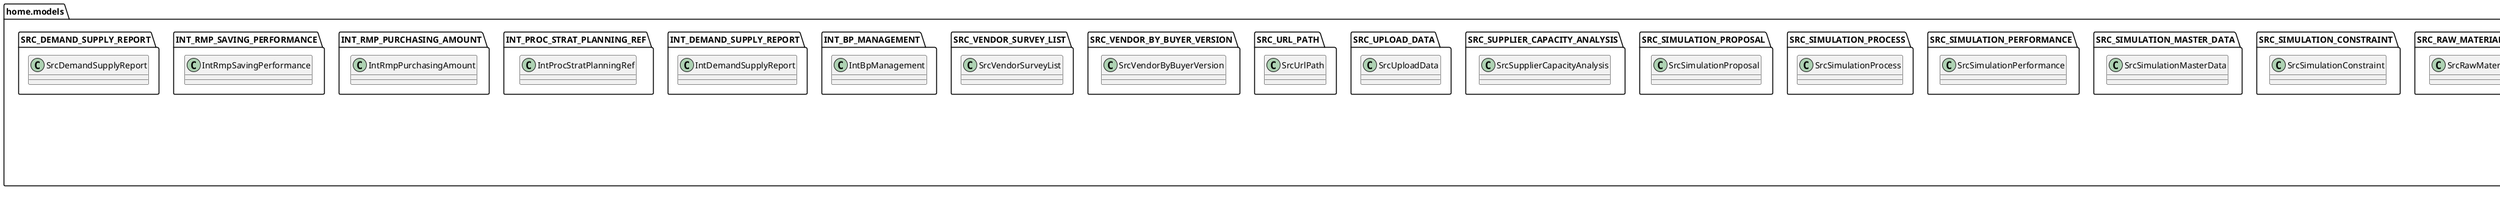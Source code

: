@startuml home.models
!pragma useIntermediatePackages false

class home.models.DM_ALLOCATION_SAVING_MAX_RATIO.DmAllocationSavingMaxRatio {
}
class home.models.DM_BP_NEGO_CHIP_ANAL_RESULT.DmBpNegoChipAnalResult {
}
class home.models.DM_BUNDLE_DEAL_CAL.DmBundleDealCal {
}
class home.models.DM_CRITICAL_MTRL_INFO_RPT.DmCriticalMtrlInfoRpt {
}
class home.models.DM_CRITICAL_RAW_MTRL_INFO.DmCriticalRawMtrlInfo {
}
class home.models.DM_CRITICAL_RAW_MTRL_INFO_RPT.DmCriticalRawMtrlInfoRpt {
}
class home.models.DM_CURRENT_STOCK.DmCurrentStock {
}
class home.models.DM_DATA_INTEGRITY_CHECK_REPORT.DmDataIntegrityCheckReport {
}
class home.models.DM_DEMAND_SUPPLY_REPORT.DmDemandSupplyReport {
}
class home.models.DM_EOL_DATA.DmEolData {
}
class home.models.DM_EVENT_MASTER_RECORD.DmEventMasterRecord {
}
class home.models.DM_FCST_SAVING_PERFORMANCE.DmFcstSavingPerformance {
}
class home.models.DM_HIS_SAVING_PERFORMANCE.DmHisSavingPerformance {
}
class home.models.DM_HIS_YEAR_PURCHASING_AMT.DmHisYearPurchasingAmt {
}
class home.models.DM_HOMEPAGE_KPI_INIT.DmHomepageKpiInit {
}
class home.models.DM_OPPORTUNITY_COST_ANALYSIS.DmOpportunityCostAnalysis {
}
class home.models.DM_PROCUREMENT_STRATEGY_RPT.DmProcurementStrategyRpt {
}
class home.models.DM_PURCHASE_AMOUNT_RECORDS.DmPurchaseAmountRecords {
}
class home.models.DM_RAW_MATERIAL_IMPACT_RPT.DmRawMaterialImpactRpt {
}
class home.models.DM_RAW_MATERIAL_PRICE_INDEX.DmRawMaterialPriceIndex {
}
class home.models.DM_RMP_PURCHASING_AMOUNT.DmRmpPurchasingAmount {
}
class home.models.DM_RMP_SAVING_PERFORMANCE.DmRmpSavingPerformance {
}
class home.models.DM_ROLL_NEGO_CHIP_ANAL_RESULT.DmRollNegoChipAnalResult {
}
class home.models.DM_SECOND_RLS_REC_BEEF.DmSecondRlsRecBeef {
}
class home.models.DM_SIMULATION_REPORT.DmSimulationReport {
}
class home.models.DM_SUPPLIER_CAPACITY_ANALYSIS.DmSupplierCapacityAnalysis {
}
class home.models.DM_YEARLY_PURCHASING_AMOUNT.DmYearlyPurchasingAmount {
}
class home.models.INT_ALLOCATION.IntAllocation {
}
class home.models.INT_AUTH_GROUP.IntAuthGroup {
}
class home.models.INT_AUTH_GROUP_PERMISSIONS.IntAuthGroupPermissions {
}
class home.models.INT_AUTH_PERMISSION.IntAuthPermission {
}
class home.models.INT_AUTH_USER.IntAuthUser {
}
class home.models.INT_AUTH_USER_GROUPS.IntAuthUserGroups {
}
class home.models.INT_AUTH_USER_USER_PERMISSIONS.IntAuthUserUserPermissions {
}
class home.models.INT_BASELINE_DEMAND_ESTIMATE.IntBaselineDemandEstimate {
}
class home.models.INT_BP_MANAGEMENT_BUYER_STEP1.IntBpManagementBuyerStep1 {
}
class home.models.INT_BP_MANAGEMENT_BUYER_STEP3.IntBpManagementBuyerStep3 {
}
class home.models.INT_BP_PROGRESS_SPARE_PARTS.IntBpProgressSpareParts {
}
class home.models.INT_BP_VERSION_CONFIRM.IntBpVersionConfirm {
}
class home.models.INT_BUYER_ENTRY_PAGE.IntBuyerEntryPage {
}
class home.models.INT_CHANGE_IN_DEMAND_FCST.IntChangeInDemandFcst {
}
class home.models.INT_CHANGE_IN_DEMAND_FCST_LST.IntChangeInDemandFcstLst {
}
class home.models.INT_CRITICAL_MTRL_INFO_RPT.IntCriticalMtrlInfoRpt {
}
class home.models.INT_CRITICAL_RAW_MTRL_INFO.IntCriticalRawMtrlInfo {
}
class home.models.INT_CRITICAL_RAW_MTRL_INFO_RPT.IntCriticalRawMtrlInfoRpt {
}
class home.models.INT_DECISION_TREE.IntDecisionTree {
}
class home.models.INT_DEMAND_FCST_IN_MONTH.IntDemandFcstInMonth {
}
class home.models.INT_DEMAND_SUPPLY_REPORT_LST.IntDemandSupplyReportLst {
}
class home.models.INT_EOL_DATA.IntEolData {
}
class home.models.INT_EOL_DATA_LST.IntEolDataLst {
}
class home.models.INT_EVENT_MASTER_RECORD.IntEventMasterRecord {
}
class home.models.INT_EVENT_MASTER_RECORD_LST.IntEventMasterRecordLst {
}
class home.models.INT_FCST_INFORMATION.IntFcstInformation {
}
class home.models.INT_FCST_PRICE_MAINT_SIMU_PERF.IntFcstPriceMaintSimuPerf {
}
class home.models.INT_FCST_PRICE_MAINTAIN_IDM.IntFcstPriceMaintainIdm {
}
class home.models.INT_FCST_VERSION.IntFcstVersion {
}
class home.models.INT_FCST_VERSION_CONFIRM.IntFcstVersionConfirm {
}
class home.models.INT_MATERIAL_MAPPING.IntMaterialMapping {
}
class home.models.INT_NEGOTIATION_CHIP_ANALYSIS.IntNegotiationChipAnalysis {
}
class home.models.INT_NOTIFICATION.IntNotification {
}
class home.models.INT_NOTIFICATION_CNT.IntNotificationCnt {
}
class home.models.INT_OP_ROLLING_FCST_INFO.IntOpRollingFcstInfo {
}
class home.models.INT_PART_BUYER_RELATIONSHIP.IntPartBuyerRelationship {
}
class home.models.INT_PROC_STRAT_PLAN_FRM.IntProcStratPlanFrm {
}
class home.models.INT_PROC_STRAT_PLAN_LST.IntProcStratPlanLst {
}
class home.models.INT_PROC_STRAT_PLANNING.IntProcStratPlanning {
}
class home.models.INT_PROC_STRAT_PLANNING_SIM.IntProcStratPlanningSim {
}
class home.models.INT_PROCUREMENT_STRATEGY_RPT.IntProcurementStrategyRpt {
}
class home.models.INT_PROJECT_DETAIL.IntProjectDetail {
}
class home.models.INT_PROPOSAL_DETAIL.IntProposalDetail {
}
class home.models.INT_PROPOSAL_PROJECT_HEADER.IntProposalProjectHeader {
}
class home.models.INT_RAW_MATERIAL_IMPACT_RPT.IntRawMaterialImpactRpt {
}
class home.models.INT_RAW_MATERIAL_MASTER_DATA.IntRawMaterialMasterData {
}
class home.models.INT_SIMU_PERFOR_PROCESS.IntSimuPerforProcess {
}
class home.models.INT_SIMULATION_CONSTRAINT.IntSimulationConstraint {
}
class home.models.INT_SIMULATION_MASTER_DATA.IntSimulationMasterData {
}
class home.models.INT_SIMULATION_MST_CSTR.IntSimulationMstCstr {
}
class home.models.INT_SIMULATION_MST_DT_FRM.IntSimulationMstDtFrm {
}
class home.models.INT_SIMULATION_MST_DT_LST.IntSimulationMstDtLst {
}
class home.models.INT_SIMULATION_PROCESS_MD.IntSimulationProcessMd {
}
class home.models.INT_SIMULATION_PROPOSAL.IntSimulationProposal {
}
class home.models.INT_SIMULATION_PROPOSAL_FRM.IntSimulationProposalFrm {
}
class home.models.INT_SIMULATION_PROPOSAL_LST.IntSimulationProposalLst {
}
class home.models.INT_SOURCE_MASTER_DATA.IntSourceMasterData {
}
class home.models.INT_SUPPLIER_CAPACITY_ANALYSIS.IntSupplierCapacityAnalysis {
}
class home.models.INT_TO_DO_CONTENT.IntToDoContent {
}
class home.models.INT_VENDOR_BY_BUYER.IntVendorByBuyer {
}
class home.models.INT_VENDOR_BY_BUYER_DETAIL.IntVendorByBuyerDetail {
}
class home.models.INT_VENDOR_BY_BUYER_SUMMARY.IntVendorByBuyerSummary {
}
class home.models.INT_VENDOR_RISK_MANAGEMENT.IntVendorRiskManagement {
}
class home.models.INT_VENDOR_SURVEY_LIST.IntVendorSurveyList {
}
class home.models.SRC_ALLOCATION.SrcAllocation {
}
class home.models.SrcAllocationExtend.SrcAllocationExtend {
}
class home.models.SRC_AVAILABLE_DOWNLOAD_DATA.SrcAvailableDownloadData {
}
class home.models.SRC_BASELINE_VERSION.SrcBaselineVersion {
}
class home.models.SRC_BUYER_ENTRY_PAGE.SrcBuyerEntryPage {
}
class home.models.SrcBuyerEntryPageExtend.SrcBuyerEntryPageExtend {
}
class home.models.SRC_CHANGE_IN_DEMAND_FCST.SrcChangeInDemandFcst {
}
class home.models.SRC_DEFAULT_QUOTE_CHANGE.SrcDefaultQuoteChange {
}
class home.models.SRC_DEMAND_FCST_IN_MONTH.SrcDemandFcstInMonth {
}
class home.models.SRC_EOL_DATA.SrcEolData {
}
class home.models.SRC_EVENT_MASTER_RECORD.SrcEventMasterRecord {
}
class home.models.SRC_FCST_PRICE.SrcFcstPrice {
}
class home.models.SrcFcstPriceExtend.SrcFcstPriceExtend {
}
class home.models.SRC_FCST_VERSION_HEADER.SrcFcstVersionHeader {
}
class home.models.SRC_FCST_VERSION_LINE.SrcFcstVersionLine {
}
class home.models.SRC_MATERIAL_MAPPING.SrcMaterialMapping {
}
class home.models.SrcMaterialMappingExtend.SrcMaterialMappingExtend {
}
class home.models.SRC_NEGOTIATION_CHIP_ANALYSIS.SrcNegotiationChipAnalysis {
}
class home.models.SRC_OS_EVENT_MASTER_DATA.SrcOsEventMasterData {
}
class home.models.SrcOsOpView.SrcOsOpView {
}
class home.models.SRC_PROC_STRAT_PLANNING.SrcProcStratPlanning {
}
class home.models.SRC_PROC_STRAT_PLANNING_SIM.SrcProcStratPlanningSim {
}
class home.models.SRC_RAW_MATERIAL_MASTER_DATA.SrcRawMaterialMasterData {
}
class home.models.SRC_SIMULATION_CONSTRAINT.SrcSimulationConstraint {
}
class home.models.SRC_SIMULATION_MASTER_DATA.SrcSimulationMasterData {
}
class home.models.SRC_SIMULATION_PERFORMANCE.SrcSimulationPerformance {
}
class home.models.SRC_SIMULATION_PROCESS.SrcSimulationProcess {
}
class home.models.SRC_SIMULATION_PROPOSAL.SrcSimulationProposal {
}
class home.models.SRC_SUPPLIER_CAPACITY_ANALYSIS.SrcSupplierCapacityAnalysis {
}
class home.models.SRC_UPLOAD_DATA.SrcUploadData {
}
class home.models.SRC_URL_PATH.SrcUrlPath {
}
class home.models.SRC_VENDOR_BY_BUYER_VERSION.SrcVendorByBuyerVersion {
}
class home.models.SRC_VENDOR_SURVEY_LIST.SrcVendorSurveyList {
}
class home.models.INT_BP_MANAGEMENT.IntBpManagement {
}
class home.models.INT_DEMAND_SUPPLY_REPORT.IntDemandSupplyReport {
}
class home.models.INT_PROC_STRAT_PLANNING_REF.IntProcStratPlanningRef {
}
class home.models.INT_RMP_PURCHASING_AMOUNT.IntRmpPurchasingAmount {
}
class home.models.INT_RMP_SAVING_PERFORMANCE.IntRmpSavingPerformance {
}
class home.models.SRC_DEMAND_SUPPLY_REPORT.SrcDemandSupplyReport {
}
home.models.SRC_ALLOCATION.SrcAllocation <|-- home.models.SrcAllocationExtend.SrcAllocationExtend
home.models.SRC_DEFAULT_QUOTE_CHANGE.SrcDefaultQuoteChange <|-- home.models.SrcBuyerEntryPageExtend.SrcBuyerEntryPageExtend
home.models.SRC_FCST_PRICE.SrcFcstPrice <|-- home.models.SrcFcstPriceExtend.SrcFcstPriceExtend
home.models.SRC_MATERIAL_MAPPING.SrcMaterialMapping <|-- home.models.SrcMaterialMappingExtend.SrcMaterialMappingExtend
footer Generated by //py2puml//
@enduml

Successfully generated UML diagram for app "home.models".
